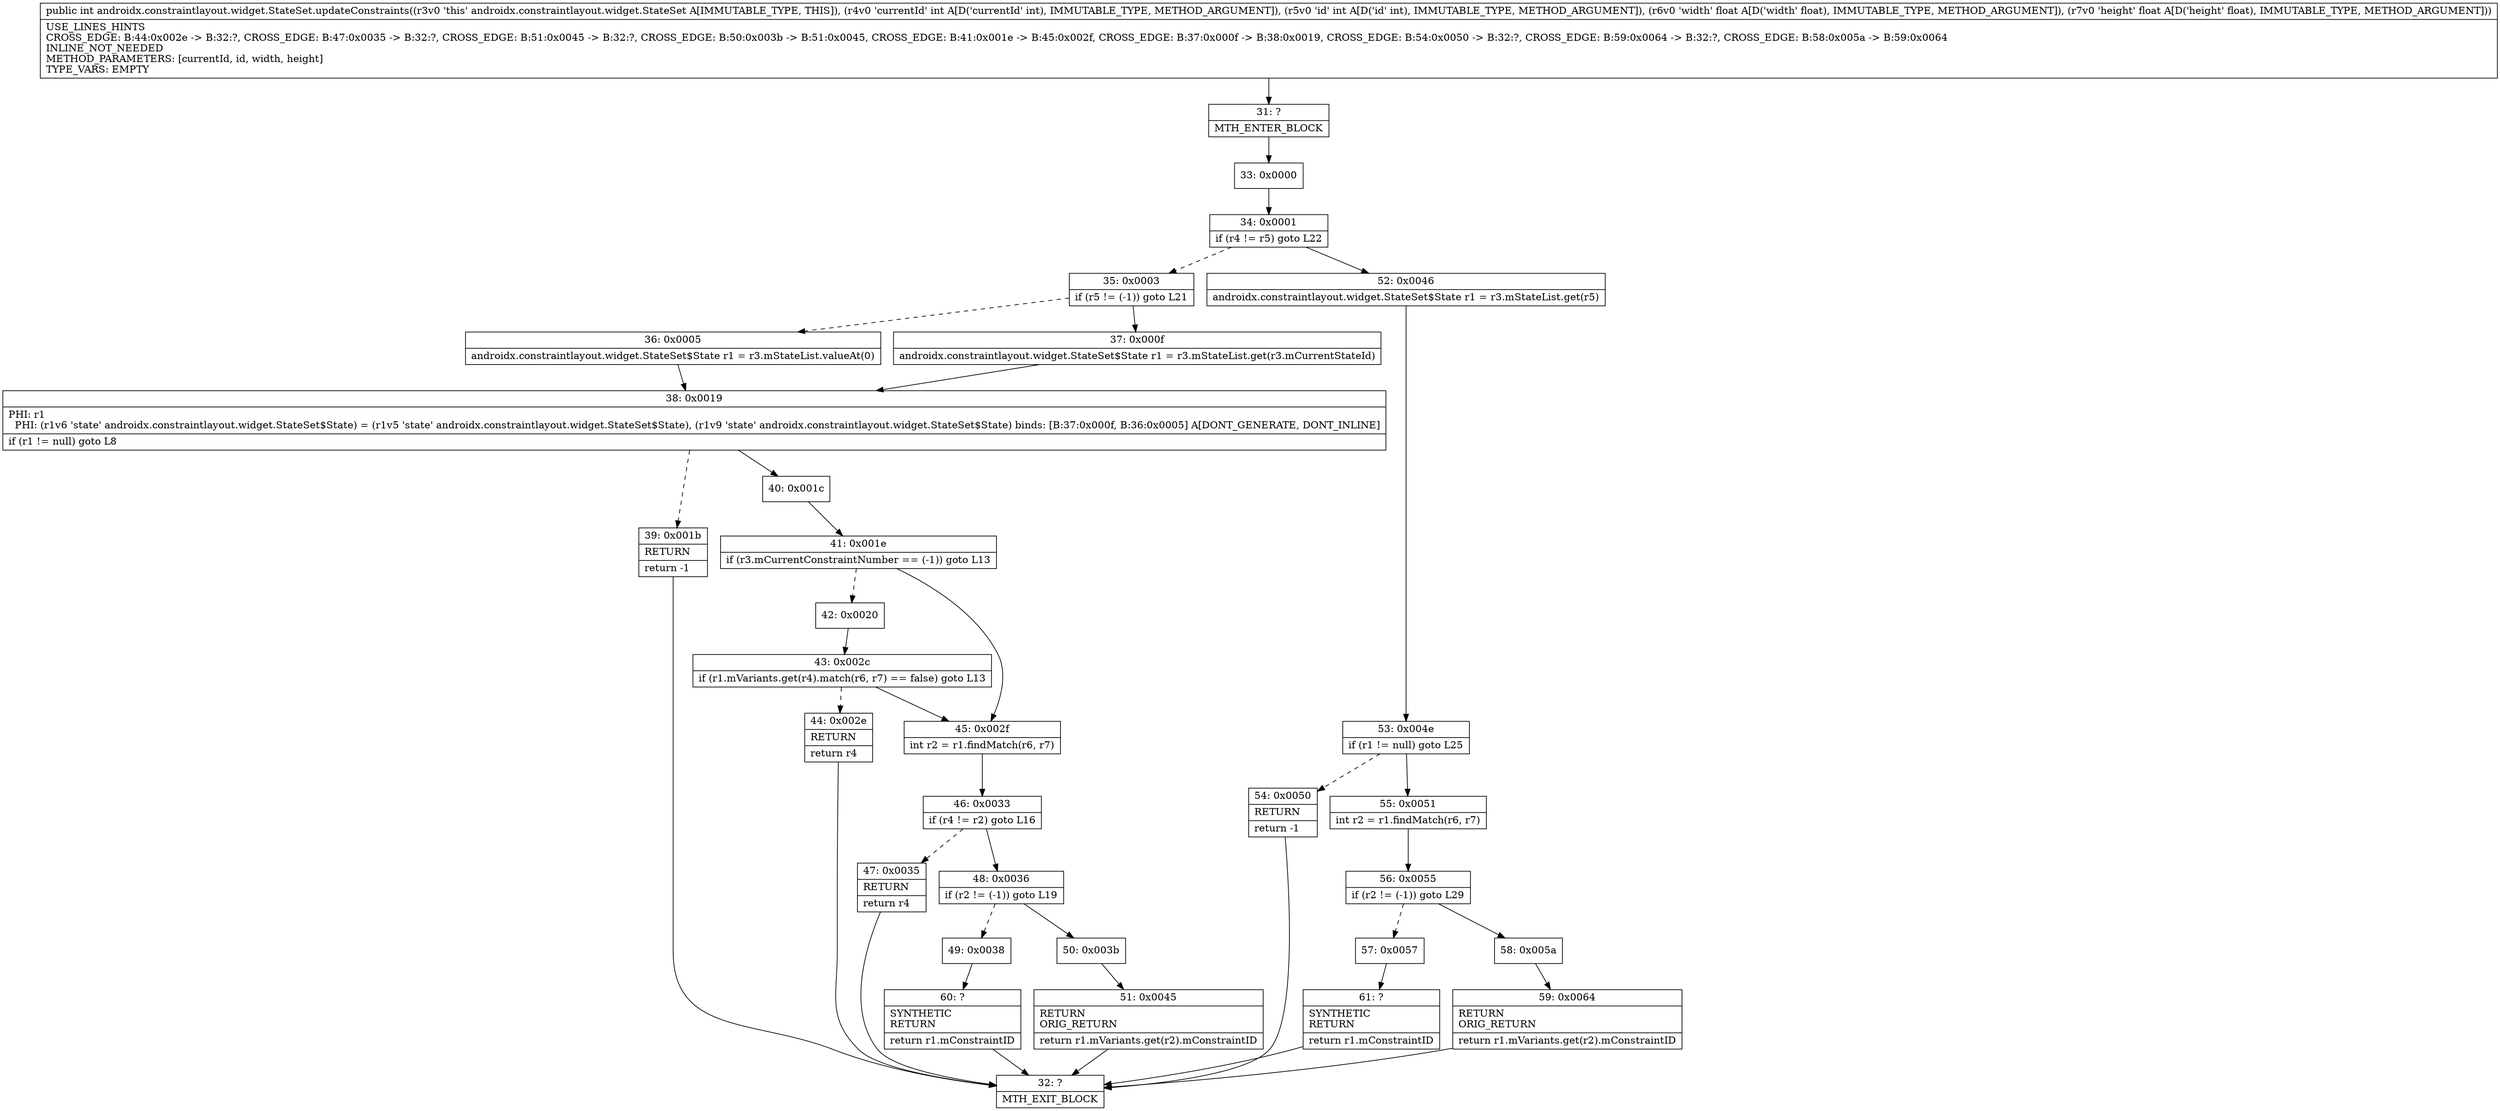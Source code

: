 digraph "CFG forandroidx.constraintlayout.widget.StateSet.updateConstraints(IIFF)I" {
Node_31 [shape=record,label="{31\:\ ?|MTH_ENTER_BLOCK\l}"];
Node_33 [shape=record,label="{33\:\ 0x0000}"];
Node_34 [shape=record,label="{34\:\ 0x0001|if (r4 != r5) goto L22\l}"];
Node_35 [shape=record,label="{35\:\ 0x0003|if (r5 != (\-1)) goto L21\l}"];
Node_36 [shape=record,label="{36\:\ 0x0005|androidx.constraintlayout.widget.StateSet$State r1 = r3.mStateList.valueAt(0)\l}"];
Node_38 [shape=record,label="{38\:\ 0x0019|PHI: r1 \l  PHI: (r1v6 'state' androidx.constraintlayout.widget.StateSet$State) = (r1v5 'state' androidx.constraintlayout.widget.StateSet$State), (r1v9 'state' androidx.constraintlayout.widget.StateSet$State) binds: [B:37:0x000f, B:36:0x0005] A[DONT_GENERATE, DONT_INLINE]\l|if (r1 != null) goto L8\l}"];
Node_39 [shape=record,label="{39\:\ 0x001b|RETURN\l|return \-1\l}"];
Node_32 [shape=record,label="{32\:\ ?|MTH_EXIT_BLOCK\l}"];
Node_40 [shape=record,label="{40\:\ 0x001c}"];
Node_41 [shape=record,label="{41\:\ 0x001e|if (r3.mCurrentConstraintNumber == (\-1)) goto L13\l}"];
Node_42 [shape=record,label="{42\:\ 0x0020}"];
Node_43 [shape=record,label="{43\:\ 0x002c|if (r1.mVariants.get(r4).match(r6, r7) == false) goto L13\l}"];
Node_44 [shape=record,label="{44\:\ 0x002e|RETURN\l|return r4\l}"];
Node_45 [shape=record,label="{45\:\ 0x002f|int r2 = r1.findMatch(r6, r7)\l}"];
Node_46 [shape=record,label="{46\:\ 0x0033|if (r4 != r2) goto L16\l}"];
Node_47 [shape=record,label="{47\:\ 0x0035|RETURN\l|return r4\l}"];
Node_48 [shape=record,label="{48\:\ 0x0036|if (r2 != (\-1)) goto L19\l}"];
Node_49 [shape=record,label="{49\:\ 0x0038}"];
Node_60 [shape=record,label="{60\:\ ?|SYNTHETIC\lRETURN\l|return r1.mConstraintID\l}"];
Node_50 [shape=record,label="{50\:\ 0x003b}"];
Node_51 [shape=record,label="{51\:\ 0x0045|RETURN\lORIG_RETURN\l|return r1.mVariants.get(r2).mConstraintID\l}"];
Node_37 [shape=record,label="{37\:\ 0x000f|androidx.constraintlayout.widget.StateSet$State r1 = r3.mStateList.get(r3.mCurrentStateId)\l}"];
Node_52 [shape=record,label="{52\:\ 0x0046|androidx.constraintlayout.widget.StateSet$State r1 = r3.mStateList.get(r5)\l}"];
Node_53 [shape=record,label="{53\:\ 0x004e|if (r1 != null) goto L25\l}"];
Node_54 [shape=record,label="{54\:\ 0x0050|RETURN\l|return \-1\l}"];
Node_55 [shape=record,label="{55\:\ 0x0051|int r2 = r1.findMatch(r6, r7)\l}"];
Node_56 [shape=record,label="{56\:\ 0x0055|if (r2 != (\-1)) goto L29\l}"];
Node_57 [shape=record,label="{57\:\ 0x0057}"];
Node_61 [shape=record,label="{61\:\ ?|SYNTHETIC\lRETURN\l|return r1.mConstraintID\l}"];
Node_58 [shape=record,label="{58\:\ 0x005a}"];
Node_59 [shape=record,label="{59\:\ 0x0064|RETURN\lORIG_RETURN\l|return r1.mVariants.get(r2).mConstraintID\l}"];
MethodNode[shape=record,label="{public int androidx.constraintlayout.widget.StateSet.updateConstraints((r3v0 'this' androidx.constraintlayout.widget.StateSet A[IMMUTABLE_TYPE, THIS]), (r4v0 'currentId' int A[D('currentId' int), IMMUTABLE_TYPE, METHOD_ARGUMENT]), (r5v0 'id' int A[D('id' int), IMMUTABLE_TYPE, METHOD_ARGUMENT]), (r6v0 'width' float A[D('width' float), IMMUTABLE_TYPE, METHOD_ARGUMENT]), (r7v0 'height' float A[D('height' float), IMMUTABLE_TYPE, METHOD_ARGUMENT]))  | USE_LINES_HINTS\lCROSS_EDGE: B:44:0x002e \-\> B:32:?, CROSS_EDGE: B:47:0x0035 \-\> B:32:?, CROSS_EDGE: B:51:0x0045 \-\> B:32:?, CROSS_EDGE: B:50:0x003b \-\> B:51:0x0045, CROSS_EDGE: B:41:0x001e \-\> B:45:0x002f, CROSS_EDGE: B:37:0x000f \-\> B:38:0x0019, CROSS_EDGE: B:54:0x0050 \-\> B:32:?, CROSS_EDGE: B:59:0x0064 \-\> B:32:?, CROSS_EDGE: B:58:0x005a \-\> B:59:0x0064\lINLINE_NOT_NEEDED\lMETHOD_PARAMETERS: [currentId, id, width, height]\lTYPE_VARS: EMPTY\l}"];
MethodNode -> Node_31;Node_31 -> Node_33;
Node_33 -> Node_34;
Node_34 -> Node_35[style=dashed];
Node_34 -> Node_52;
Node_35 -> Node_36[style=dashed];
Node_35 -> Node_37;
Node_36 -> Node_38;
Node_38 -> Node_39[style=dashed];
Node_38 -> Node_40;
Node_39 -> Node_32;
Node_40 -> Node_41;
Node_41 -> Node_42[style=dashed];
Node_41 -> Node_45;
Node_42 -> Node_43;
Node_43 -> Node_44[style=dashed];
Node_43 -> Node_45;
Node_44 -> Node_32;
Node_45 -> Node_46;
Node_46 -> Node_47[style=dashed];
Node_46 -> Node_48;
Node_47 -> Node_32;
Node_48 -> Node_49[style=dashed];
Node_48 -> Node_50;
Node_49 -> Node_60;
Node_60 -> Node_32;
Node_50 -> Node_51;
Node_51 -> Node_32;
Node_37 -> Node_38;
Node_52 -> Node_53;
Node_53 -> Node_54[style=dashed];
Node_53 -> Node_55;
Node_54 -> Node_32;
Node_55 -> Node_56;
Node_56 -> Node_57[style=dashed];
Node_56 -> Node_58;
Node_57 -> Node_61;
Node_61 -> Node_32;
Node_58 -> Node_59;
Node_59 -> Node_32;
}

